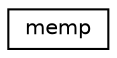 digraph "Graphical Class Hierarchy"
{
 // LATEX_PDF_SIZE
  edge [fontname="Helvetica",fontsize="10",labelfontname="Helvetica",labelfontsize="10"];
  node [fontname="Helvetica",fontsize="10",shape=record];
  rankdir="LR";
  Node0 [label="memp",height=0.2,width=0.4,color="black", fillcolor="white", style="filled",URL="$structmemp.html",tooltip=" "];
}
